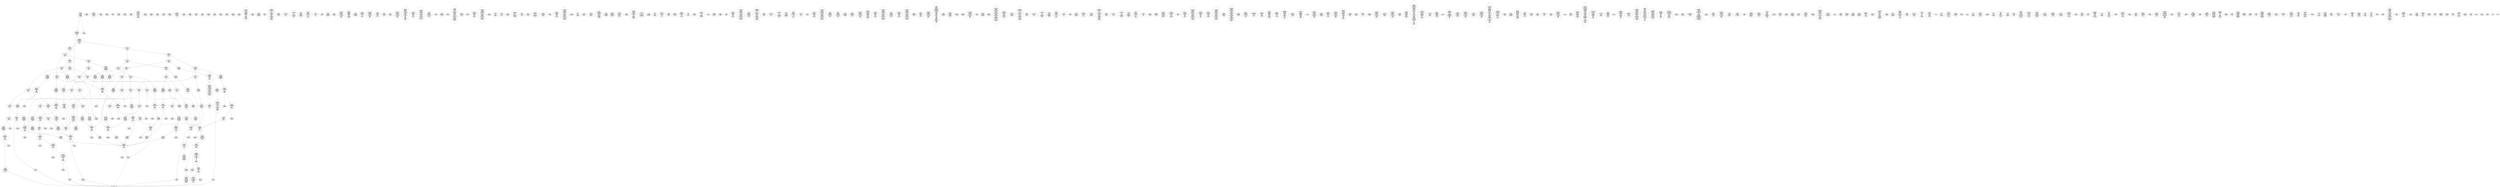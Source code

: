 /* Generated by GvGen v.1.0 (https://www.github.com/stricaud/gvgen) */

digraph G {
compound=true;
   node1 [label="[anywhere]"];
   node2 [label="# 0x0
PUSHX Data
PUSHX Data
MSTORE
CALLVALUE
ISZERO
PUSHX Data
JUMPI
"];
   node3 [label="# 0xc
PUSHX Data
REVERT
"];
   node4 [label="# 0x10
JUMPDEST
PUSHX LogicData
CALLDATASIZE
LT
PUSHX Data
JUMPI
"];
   node5 [label="# 0x1a
PUSHX Data
CALLDATALOAD
PUSHX BitData
SHR
PUSHX LogicData
GT
PUSHX Data
JUMPI
"];
   node6 [label="# 0x2b
PUSHX LogicData
GT
PUSHX Data
JUMPI
"];
   node7 [label="# 0x36
PUSHX LogicData
GT
PUSHX Data
JUMPI
"];
   node8 [label="# 0x41
PUSHX LogicData
EQ
PUSHX Data
JUMPI
"];
   node9 [label="# 0x4c
PUSHX LogicData
EQ
PUSHX Data
JUMPI
"];
   node10 [label="# 0x57
PUSHX LogicData
EQ
PUSHX Data
JUMPI
"];
   node11 [label="# 0x62
PUSHX LogicData
EQ
PUSHX Data
JUMPI
"];
   node12 [label="# 0x6d
PUSHX Data
REVERT
"];
   node13 [label="# 0x71
JUMPDEST
PUSHX LogicData
EQ
PUSHX Data
JUMPI
"];
   node14 [label="# 0x7d
PUSHX LogicData
EQ
PUSHX Data
JUMPI
"];
   node15 [label="# 0x88
PUSHX LogicData
EQ
PUSHX Data
JUMPI
"];
   node16 [label="# 0x93
PUSHX LogicData
EQ
PUSHX Data
JUMPI
"];
   node17 [label="# 0x9e
PUSHX Data
REVERT
"];
   node18 [label="# 0xa2
JUMPDEST
PUSHX LogicData
GT
PUSHX Data
JUMPI
"];
   node19 [label="# 0xae
PUSHX LogicData
EQ
PUSHX Data
JUMPI
"];
   node20 [label="# 0xb9
PUSHX LogicData
EQ
PUSHX Data
JUMPI
"];
   node21 [label="# 0xc4
PUSHX LogicData
EQ
PUSHX Data
JUMPI
"];
   node22 [label="# 0xcf
PUSHX LogicData
EQ
PUSHX Data
JUMPI
"];
   node23 [label="# 0xda
PUSHX Data
REVERT
"];
   node24 [label="# 0xde
JUMPDEST
PUSHX LogicData
EQ
PUSHX Data
JUMPI
"];
   node25 [label="# 0xea
PUSHX LogicData
EQ
PUSHX Data
JUMPI
"];
   node26 [label="# 0xf5
PUSHX LogicData
EQ
PUSHX Data
JUMPI
"];
   node27 [label="# 0x100
PUSHX LogicData
EQ
PUSHX Data
JUMPI
"];
   node28 [label="# 0x10b
PUSHX Data
REVERT
"];
   node29 [label="# 0x10f
JUMPDEST
PUSHX LogicData
GT
PUSHX Data
JUMPI
"];
   node30 [label="# 0x11b
PUSHX LogicData
GT
PUSHX Data
JUMPI
"];
   node31 [label="# 0x126
PUSHX LogicData
EQ
PUSHX Data
JUMPI
"];
   node32 [label="# 0x131
PUSHX LogicData
EQ
PUSHX Data
JUMPI
"];
   node33 [label="# 0x13c
PUSHX LogicData
EQ
PUSHX Data
JUMPI
"];
   node34 [label="# 0x147
PUSHX LogicData
EQ
PUSHX Data
JUMPI
"];
   node35 [label="# 0x152
PUSHX Data
REVERT
"];
   node36 [label="# 0x156
JUMPDEST
PUSHX LogicData
EQ
PUSHX Data
JUMPI
"];
   node37 [label="# 0x162
PUSHX LogicData
EQ
PUSHX Data
JUMPI
"];
   node38 [label="# 0x16d
PUSHX LogicData
EQ
PUSHX Data
JUMPI
"];
   node39 [label="# 0x178
PUSHX LogicData
EQ
PUSHX Data
JUMPI
"];
   node40 [label="# 0x183
PUSHX Data
REVERT
"];
   node41 [label="# 0x187
JUMPDEST
PUSHX LogicData
GT
PUSHX Data
JUMPI
"];
   node42 [label="# 0x193
PUSHX LogicData
EQ
PUSHX Data
JUMPI
"];
   node43 [label="# 0x19e
PUSHX LogicData
EQ
PUSHX Data
JUMPI
"];
   node44 [label="# 0x1a9
PUSHX LogicData
EQ
PUSHX Data
JUMPI
"];
   node45 [label="# 0x1b4
PUSHX LogicData
EQ
PUSHX Data
JUMPI
"];
   node46 [label="# 0x1bf
PUSHX Data
REVERT
"];
   node47 [label="# 0x1c3
JUMPDEST
PUSHX LogicData
EQ
PUSHX Data
JUMPI
"];
   node48 [label="# 0x1cf
PUSHX LogicData
EQ
PUSHX Data
JUMPI
"];
   node49 [label="# 0x1da
PUSHX LogicData
EQ
PUSHX Data
JUMPI
"];
   node50 [label="# 0x1e5
PUSHX LogicData
EQ
PUSHX Data
JUMPI
"];
   node51 [label="# 0x1f0
JUMPDEST
PUSHX Data
REVERT
"];
   node52 [label="# 0x1f5
JUMPDEST
PUSHX Data
PUSHX Data
CALLDATASIZE
PUSHX Data
PUSHX Data
JUMP
"];
   node53 [label="# 0x203
JUMPDEST
PUSHX Data
JUMP
"];
   node54 [label="# 0x208
JUMPDEST
PUSHX MemData
MLOAD
ISZERO
ISZERO
MSTORE
PUSHX ArithData
ADD
"];
   node55 [label="# 0x214
JUMPDEST
PUSHX MemData
MLOAD
SUB
RETURN
"];
   node56 [label="# 0x21d
JUMPDEST
PUSHX Data
PUSHX Data
JUMP
"];
   node57 [label="# 0x225
JUMPDEST
PUSHX MemData
MLOAD
PUSHX Data
PUSHX Data
JUMP
"];
   node58 [label="# 0x232
JUMPDEST
PUSHX Data
PUSHX Data
CALLDATASIZE
PUSHX Data
PUSHX Data
JUMP
"];
   node59 [label="# 0x240
JUMPDEST
PUSHX Data
JUMP
"];
   node60 [label="# 0x245
JUMPDEST
PUSHX MemData
MLOAD
PUSHX BitData
AND
MSTORE
PUSHX ArithData
ADD
PUSHX Data
JUMP
"];
   node61 [label="# 0x26a
JUMPDEST
PUSHX Data
PUSHX Data
CALLDATASIZE
PUSHX Data
PUSHX Data
JUMP
"];
   node62 [label="# 0x278
JUMPDEST
PUSHX Data
JUMP
"];
   node63 [label="# 0x27d
JUMPDEST
STOP
"];
   node64 [label="# 0x27f
JUMPDEST
PUSHX Data
PUSHX Data
CALLDATASIZE
PUSHX Data
PUSHX Data
JUMP
"];
   node65 [label="# 0x28d
JUMPDEST
PUSHX Data
JUMP
"];
   node66 [label="# 0x292
JUMPDEST
PUSHX StorData
SLOAD
PUSHX StorData
SLOAD
SUB
"];
   node67 [label="# 0x29a
JUMPDEST
PUSHX MemData
MLOAD
MSTORE
PUSHX ArithData
ADD
PUSHX Data
JUMP
"];
   node68 [label="# 0x2a8
JUMPDEST
PUSHX Data
PUSHX Data
CALLDATASIZE
PUSHX Data
PUSHX Data
JUMP
"];
   node69 [label="# 0x2b6
JUMPDEST
PUSHX Data
JUMP
"];
   node70 [label="# 0x2bb
JUMPDEST
PUSHX Data
PUSHX Data
CALLDATASIZE
PUSHX Data
PUSHX Data
JUMP
"];
   node71 [label="# 0x2c9
JUMPDEST
PUSHX Data
JUMP
"];
   node72 [label="# 0x2ce
JUMPDEST
PUSHX Data
MLOAD
PUSHX BitData
AND
MSTORE
PUSHX ArithData
ADD
MSTORE
ADD
PUSHX Data
JUMP
"];
   node73 [label="# 0x2fa
JUMPDEST
PUSHX Data
PUSHX Data
CALLDATASIZE
PUSHX Data
PUSHX Data
JUMP
"];
   node74 [label="# 0x308
JUMPDEST
PUSHX Data
JUMP
"];
   node75 [label="# 0x30d
JUMPDEST
PUSHX Data
PUSHX Data
CALLDATASIZE
PUSHX Data
PUSHX Data
JUMP
"];
   node76 [label="# 0x31b
JUMPDEST
PUSHX Data
JUMP
"];
   node77 [label="# 0x320
JUMPDEST
PUSHX Data
PUSHX Data
CALLDATASIZE
PUSHX Data
PUSHX Data
JUMP
"];
   node78 [label="# 0x32e
JUMPDEST
PUSHX Data
JUMP
"];
   node79 [label="# 0x333
JUMPDEST
PUSHX Data
PUSHX Data
CALLDATASIZE
PUSHX Data
PUSHX Data
JUMP
"];
   node80 [label="# 0x341
JUMPDEST
PUSHX Data
JUMP
"];
   node81 [label="# 0x346
JUMPDEST
PUSHX Data
PUSHX Data
CALLDATASIZE
PUSHX Data
PUSHX Data
JUMP
"];
   node82 [label="# 0x354
JUMPDEST
PUSHX Data
JUMP
"];
   node83 [label="# 0x359
JUMPDEST
PUSHX MemData
MLOAD
PUSHX Data
PUSHX Data
JUMP
"];
   node84 [label="# 0x366
JUMPDEST
PUSHX Data
PUSHX Data
CALLDATASIZE
PUSHX Data
PUSHX Data
JUMP
"];
   node85 [label="# 0x374
JUMPDEST
PUSHX Data
JUMP
"];
   node86 [label="# 0x379
JUMPDEST
PUSHX StorData
SLOAD
PUSHX Data
PUSHX BitData
AND
JUMP
"];
   node87 [label="# 0x386
JUMPDEST
PUSHX Data
PUSHX Data
JUMP
"];
   node88 [label="# 0x38e
JUMPDEST
PUSHX Data
PUSHX Data
CALLDATASIZE
PUSHX Data
PUSHX Data
JUMP
"];
   node89 [label="# 0x39c
JUMPDEST
PUSHX Data
JUMP
"];
   node90 [label="# 0x3a1
JUMPDEST
PUSHX Data
PUSHX Data
JUMP
"];
   node91 [label="# 0x3a9
JUMPDEST
PUSHX Data
PUSHX Data
CALLDATASIZE
PUSHX Data
PUSHX Data
JUMP
"];
   node92 [label="# 0x3b7
JUMPDEST
PUSHX Data
JUMP
"];
   node93 [label="# 0x3bc
JUMPDEST
PUSHX Data
PUSHX Data
CALLDATASIZE
PUSHX Data
PUSHX Data
JUMP
"];
   node94 [label="# 0x3ca
JUMPDEST
PUSHX Data
JUMP
"];
   node95 [label="# 0x3cf
JUMPDEST
PUSHX Data
PUSHX Data
JUMP
"];
   node96 [label="# 0x3d7
JUMPDEST
PUSHX Data
PUSHX Data
CALLDATASIZE
PUSHX Data
PUSHX Data
JUMP
"];
   node97 [label="# 0x3e5
JUMPDEST
PUSHX Data
JUMP
"];
   node98 [label="# 0x3ea
JUMPDEST
PUSHX Data
PUSHX Data
CALLDATASIZE
PUSHX Data
PUSHX Data
JUMP
"];
   node99 [label="# 0x3f8
JUMPDEST
PUSHX Data
JUMP
"];
   node100 [label="# 0x3fd
JUMPDEST
PUSHX StorData
SLOAD
PUSHX BitData
AND
PUSHX Data
JUMP
"];
   node101 [label="# 0x41b
JUMPDEST
PUSHX Data
PUSHX Data
JUMP
"];
   node102 [label="# 0x423
JUMPDEST
PUSHX Data
PUSHX Data
CALLDATASIZE
PUSHX Data
PUSHX Data
JUMP
"];
   node103 [label="# 0x431
JUMPDEST
PUSHX Data
JUMP
"];
   node104 [label="# 0x436
JUMPDEST
PUSHX Data
PUSHX Data
JUMP
"];
   node105 [label="# 0x43e
JUMPDEST
PUSHX Data
PUSHX Data
CALLDATASIZE
PUSHX Data
PUSHX Data
JUMP
"];
   node106 [label="# 0x44c
JUMPDEST
PUSHX Data
JUMP
"];
   node107 [label="# 0x451
JUMPDEST
PUSHX Data
PUSHX Data
CALLDATASIZE
PUSHX Data
PUSHX Data
JUMP
"];
   node108 [label="# 0x45f
JUMPDEST
PUSHX Data
JUMP
"];
   node109 [label="# 0x464
JUMPDEST
PUSHX Data
PUSHX Data
CALLDATASIZE
PUSHX Data
PUSHX Data
JUMP
"];
   node110 [label="# 0x472
JUMPDEST
PUSHX Data
JUMP
"];
   node111 [label="# 0x477
JUMPDEST
PUSHX Data
PUSHX Data
CALLDATASIZE
PUSHX Data
PUSHX Data
JUMP
"];
   node112 [label="# 0x485
JUMPDEST
PUSHX BitData
AND
PUSHX Data
MSTORE
PUSHX Data
PUSHX Data
MSTORE
PUSHX Data
SHA3
AND
MSTORE
MSTORE
SHA3
SLOAD
PUSHX BitData
AND
JUMP
"];
   node113 [label="# 0x4c0
JUMPDEST
PUSHX Data
PUSHX Data
CALLDATASIZE
PUSHX Data
PUSHX Data
JUMP
"];
   node114 [label="# 0x4ce
JUMPDEST
PUSHX Data
JUMP
"];
   node115 [label="# 0x4d3
JUMPDEST
PUSHX Data
PUSHX Data
PUSHX Data
JUMP
"];
   node116 [label="# 0x4de
JUMPDEST
JUMP
"];
   node117 [label="# 0x4e4
JUMPDEST
PUSHX Data
PUSHX StorData
SLOAD
PUSHX Data
PUSHX Data
JUMP
"];
   node118 [label="# 0x4f3
JUMPDEST
PUSHX ArithData
ADD
PUSHX ArithData
DIV
MUL
PUSHX ArithData
ADD
PUSHX MemData
MLOAD
ADD
PUSHX Data
MSTORE
MSTORE
PUSHX ArithData
ADD
SLOAD
PUSHX Data
PUSHX Data
JUMP
"];
   node119 [label="# 0x51f
JUMPDEST
ISZERO
PUSHX Data
JUMPI
"];
   node120 [label="# 0x526
PUSHX LogicData
LT
PUSHX Data
JUMPI
"];
   node121 [label="# 0x52e
PUSHX ArithData
SLOAD
DIV
MUL
MSTORE
PUSHX ArithData
ADD
PUSHX Data
JUMP
"];
   node122 [label="# 0x541
JUMPDEST
ADD
PUSHX Data
MSTORE
PUSHX Data
PUSHX Data
SHA3
"];
   node123 [label="# 0x54f
JUMPDEST
SLOAD
MSTORE
PUSHX ArithData
ADD
PUSHX ArithData
ADD
GT
PUSHX Data
JUMPI
"];
   node124 [label="# 0x563
SUB
PUSHX BitData
AND
ADD
"];
   node125 [label="# 0x56c
JUMPDEST
JUMP
"];
   node126 [label="# 0x576
JUMPDEST
PUSHX Data
PUSHX Data
PUSHX Data
JUMP
"];
   node127 [label="# 0x581
JUMPDEST
PUSHX Data
JUMPI
"];
   node128 [label="# 0x586
PUSHX MemData
MLOAD
PUSHX Data
MSTORE
PUSHX ArithData
ADD
PUSHX MemData
MLOAD
SUB
REVERT
"];
   node129 [label="# 0x5b7
JUMPDEST
PUSHX Data
MSTORE
PUSHX Data
PUSHX Data
MSTORE
PUSHX Data
SHA3
SLOAD
PUSHX BitData
AND
JUMP
"];
   node130 [label="# 0x5e0
JUMPDEST
PUSHX Data
PUSHX Data
PUSHX Data
JUMP
"];
   node131 [label="# 0x5eb
JUMPDEST
PUSHX BitData
AND
PUSHX BitData
AND
SUB
PUSHX Data
JUMPI
"];
   node132 [label="# 0x621
PUSHX MemData
MLOAD
PUSHX Data
MSTORE
PUSHX ArithData
ADD
PUSHX MemData
MLOAD
SUB
REVERT
"];
   node133 [label="# 0x652
JUMPDEST
CALLER
PUSHX BitData
AND
EQ
PUSHX Data
JUMPI
"];
   node134 [label="# 0x670
PUSHX Data
CALLER
PUSHX Data
JUMP
"];
   node135 [label="# 0x679
JUMPDEST
PUSHX Data
JUMPI
"];
   node136 [label="# 0x67e
PUSHX MemData
MLOAD
PUSHX Data
MSTORE
PUSHX ArithData
ADD
PUSHX MemData
MLOAD
SUB
REVERT
"];
   node137 [label="# 0x6af
JUMPDEST
PUSHX Data
MSTORE
PUSHX Data
PUSHX Data
MSTORE
PUSHX MemData
SHA3
SLOAD
PUSHX BitData
AND
PUSHX BitData
AND
OR
SSTORE
MLOAD
AND
PUSHX Data
LOGX
JUMP
"];
   node138 [label="# 0x730
JUMPDEST
PUSHX StorData
SLOAD
PUSHX BitData
AND
CALLER
EQ
PUSHX Data
JUMPI
"];
   node139 [label="# 0x750
PUSHX MemData
MLOAD
PUSHX Data
MSTORE
PUSHX Data
PUSHX ArithData
ADD
MSTORE
PUSHX ArithData
ADD
MSTORE
PUSHX Data
PUSHX ArithData
ADD
MSTORE
PUSHX ArithData
ADD
"];
   node140 [label="# 0x7ad
JUMPDEST
PUSHX MemData
MLOAD
SUB
REVERT
"];
   node141 [label="# 0x7b6
JUMPDEST
MLOAD
PUSHX Data
PUSHX Data
PUSHX ArithData
ADD
PUSHX Data
JUMP
"];
   node142 [label="# 0x7c9
JUMPDEST
JUMP
"];
   node143 [label="# 0x7cd
JUMPDEST
PUSHX Data
PUSHX Data
JUMP
"];
   node144 [label="# 0x7d8
JUMPDEST
JUMP
"];
   node145 [label="# 0x7dd
JUMPDEST
PUSHX Data
MLOAD
ADD
MSTORE
PUSHX StorData
SLOAD
PUSHX BitData
AND
MSTORE
PUSHX Data
DIV
PUSHX BitData
AND
PUSHX ArithData
ADD
MSTORE
PUSHX Data
PUSHX Data
PUSHX Data
PUSHX Data
JUMP
"];
   node146 [label="# 0x83c
JUMPDEST
PUSHX Data
PUSHX Data
JUMP
"];
   node147 [label="# 0x846
JUMPDEST
JUMP
"];
   node148 [label="# 0x850
JUMPDEST
PUSHX StorData
SLOAD
PUSHX BitData
AND
CALLER
EQ
PUSHX Data
JUMPI
"];
   node149 [label="# 0x870
PUSHX MemData
MLOAD
PUSHX Data
MSTORE
PUSHX Data
PUSHX ArithData
ADD
MSTORE
PUSHX ArithData
ADD
MSTORE
PUSHX Data
PUSHX ArithData
ADD
MSTORE
PUSHX ArithData
ADD
PUSHX Data
JUMP
"];
   node150 [label="# 0x8d1
JUMPDEST
PUSHX Data
"];
   node151 [label="# 0x8d4
JUMPDEST
LT
ISZERO
PUSHX Data
JUMPI
"];
   node152 [label="# 0x8dd
PUSHX Data
LT
PUSHX Data
JUMPI
"];
   node153 [label="# 0x8ea
PUSHX Data
PUSHX Data
JUMP
"];
   node154 [label="# 0x8f1
JUMPDEST
PUSHX ArithData
MUL
ADD
PUSHX ArithData
ADD
PUSHX Data
PUSHX Data
JUMP
"];
   node155 [label="# 0x906
JUMPDEST
LT
PUSHX Data
JUMPI
"];
   node156 [label="# 0x911
PUSHX Data
PUSHX Data
JUMP
"];
   node157 [label="# 0x918
JUMPDEST
PUSHX ArithData
MUL
ADD
CALLDATALOAD
PUSHX Data
JUMP
"];
   node158 [label="# 0x924
JUMPDEST
PUSHX ArithData
ADD
PUSHX Data
JUMP
"];
   node159 [label="# 0x92c
JUMPDEST
JUMP
"];
   node160 [label="# 0x933
JUMPDEST
PUSHX StorData
SLOAD
PUSHX BitData
AND
CALLER
EQ
PUSHX Data
JUMPI
"];
   node161 [label="# 0x953
PUSHX MemData
MLOAD
PUSHX Data
MSTORE
PUSHX Data
PUSHX ArithData
ADD
MSTORE
PUSHX ArithData
ADD
MSTORE
PUSHX Data
PUSHX ArithData
ADD
MSTORE
PUSHX ArithData
ADD
PUSHX Data
JUMP
"];
   node162 [label="# 0x9b4
JUMPDEST
PUSHX Data
"];
   node163 [label="# 0x9b7
JUMPDEST
LT
ISZERO
PUSHX Data
JUMPI
"];
   node164 [label="# 0x9c0
PUSHX Data
PUSHX Data
JUMP
"];
   node165 [label="# 0x9c9
JUMPDEST
PUSHX ArithData
ADD
PUSHX Data
JUMP
"];
   node166 [label="# 0x9d1
JUMPDEST
PUSHX Data
PUSHX MemData
MLOAD
PUSHX ArithData
ADD
PUSHX Data
MSTORE
PUSHX Data
MSTORE
PUSHX Data
JUMP
"];
   node167 [label="# 0x9ec
JUMPDEST
PUSHX Data
PUSHX Data
PUSHX Data
JUMP
"];
   node168 [label="# 0x9f7
JUMPDEST
JUMP
"];
   node169 [label="# 0x9fa
JUMPDEST
PUSHX Data
PUSHX Data
PUSHX Data
PUSHX Data
JUMP
"];
   node170 [label="# 0xa07
JUMPDEST
PUSHX Data
PUSHX LogicData
GT
ISZERO
PUSHX Data
JUMPI
"];
   node171 [label="# 0xa1d
PUSHX Data
PUSHX Data
JUMP
"];
   node172 [label="# 0xa24
JUMPDEST
PUSHX MemData
MLOAD
MSTORE
PUSHX ArithData
MUL
PUSHX ArithData
ADD
ADD
PUSHX Data
MSTORE
ISZERO
PUSHX Data
JUMPI
"];
   node173 [label="# 0xa3e
PUSHX ArithData
ADD
PUSHX ArithData
MUL
CALLDATASIZE
CALLDATACOPY
ADD
"];
   node174 [label="# 0xa4d
JUMPDEST
PUSHX Data
PUSHX Data
"];
   node175 [label="# 0xa55
JUMPDEST
LT
ISZERO
PUSHX Data
JUMPI
"];
   node176 [label="# 0xa5f
PUSHX StorData
SLOAD
PUSHX StorData
SLOAD
SUB
GT
ISZERO
"];
   node177 [label="# 0xa6a
JUMPDEST
ISZERO
PUSHX Data
JUMPI
"];
   node178 [label="# 0xa70
PUSHX Data
PUSHX Data
PUSHX Data
JUMP
"];
   node179 [label="# 0xa7a
JUMPDEST
PUSHX BitData
AND
PUSHX BitData
AND
SUB
PUSHX Data
JUMPI
"];
   node180 [label="# 0xab0
MLOAD
LT
PUSHX Data
JUMPI
"];
   node181 [label="# 0xabb
PUSHX Data
PUSHX Data
JUMP
"];
   node182 [label="# 0xac2
JUMPDEST
PUSHX ArithData
MUL
ADD
ADD
MSTORE
PUSHX Data
PUSHX Data
JUMP
"];
   node183 [label="# 0xad7
JUMPDEST
"];
   node184 [label="# 0xadb
JUMPDEST
PUSHX Data
PUSHX Data
JUMP
"];
   node185 [label="# 0xae5
JUMPDEST
PUSHX Data
JUMP
"];
   node186 [label="# 0xaee
JUMPDEST
JUMP
"];
   node187 [label="# 0xaf8
JUMPDEST
PUSHX StorData
SLOAD
PUSHX BitData
AND
CALLER
EQ
PUSHX Data
JUMPI
"];
   node188 [label="# 0xb18
PUSHX MemData
MLOAD
PUSHX Data
MSTORE
PUSHX Data
PUSHX ArithData
ADD
MSTORE
PUSHX ArithData
ADD
MSTORE
PUSHX Data
PUSHX ArithData
ADD
MSTORE
PUSHX ArithData
ADD
PUSHX Data
JUMP
"];
   node189 [label="# 0xb79
JUMPDEST
MLOAD
PUSHX Data
PUSHX Data
PUSHX ArithData
ADD
PUSHX Data
JUMP
"];
   node190 [label="# 0xb8c
JUMPDEST
PUSHX StorData
SLOAD
PUSHX Data
PUSHX Data
JUMP
"];
   node191 [label="# 0xb99
JUMPDEST
PUSHX ArithData
ADD
PUSHX ArithData
DIV
MUL
PUSHX ArithData
ADD
PUSHX MemData
MLOAD
ADD
PUSHX Data
MSTORE
MSTORE
PUSHX ArithData
ADD
SLOAD
PUSHX Data
PUSHX Data
JUMP
"];
   node192 [label="# 0xbc5
JUMPDEST
ISZERO
PUSHX Data
JUMPI
"];
   node193 [label="# 0xbcc
PUSHX LogicData
LT
PUSHX Data
JUMPI
"];
   node194 [label="# 0xbd4
PUSHX ArithData
SLOAD
DIV
MUL
MSTORE
PUSHX ArithData
ADD
PUSHX Data
JUMP
"];
   node195 [label="# 0xbe7
JUMPDEST
ADD
PUSHX Data
MSTORE
PUSHX Data
PUSHX Data
SHA3
"];
   node196 [label="# 0xbf5
JUMPDEST
SLOAD
MSTORE
PUSHX ArithData
ADD
PUSHX ArithData
ADD
GT
PUSHX Data
JUMPI
"];
   node197 [label="# 0xc09
SUB
PUSHX BitData
AND
ADD
"];
   node198 [label="# 0xc12
JUMPDEST
JUMP
"];
   node199 [label="# 0xc1a
JUMPDEST
PUSHX StorData
SLOAD
PUSHX BitData
AND
CALLER
EQ
PUSHX Data
JUMPI
"];
   node200 [label="# 0xc3a
PUSHX MemData
MLOAD
PUSHX Data
MSTORE
PUSHX Data
PUSHX ArithData
ADD
MSTORE
PUSHX ArithData
ADD
MSTORE
PUSHX Data
PUSHX ArithData
ADD
MSTORE
PUSHX ArithData
ADD
PUSHX Data
JUMP
"];
   node201 [label="# 0xc9b
JUMPDEST
MLOAD
PUSHX Data
PUSHX Data
PUSHX ArithData
ADD
PUSHX Data
JUMP
"];
   node202 [label="# 0xcae
JUMPDEST
MLOAD
PUSHX Data
PUSHX Data
PUSHX ArithData
ADD
PUSHX Data
JUMP
"];
   node203 [label="# 0xcc2
JUMPDEST
PUSHX StorData
SLOAD
PUSHX Data
PUSHX Data
JUMP
"];
   node204 [label="# 0xccf
JUMPDEST
PUSHX Data
PUSHX Data
PUSHX Data
JUMP
"];
   node205 [label="# 0xcda
JUMPDEST
PUSHX Data
PUSHX ArithData
SUB
PUSHX Data
JUMPI
"];
   node206 [label="# 0xce5
PUSHX MemData
MLOAD
PUSHX Data
MSTORE
PUSHX ArithData
ADD
PUSHX MemData
MLOAD
SUB
REVERT
"];
   node207 [label="# 0xd16
JUMPDEST
PUSHX BitData
AND
PUSHX Data
MSTORE
PUSHX Data
PUSHX Data
MSTORE
PUSHX Data
SHA3
SLOAD
PUSHX BitData
AND
JUMP
"];
   node208 [label="# 0xd49
JUMPDEST
PUSHX StorData
SLOAD
PUSHX BitData
AND
CALLER
EQ
PUSHX Data
JUMPI
"];
   node209 [label="# 0xd69
PUSHX MemData
MLOAD
PUSHX Data
MSTORE
PUSHX Data
PUSHX ArithData
ADD
MSTORE
PUSHX ArithData
ADD
MSTORE
PUSHX Data
PUSHX ArithData
ADD
MSTORE
PUSHX ArithData
ADD
PUSHX Data
JUMP
"];
   node210 [label="# 0xdca
JUMPDEST
PUSHX Data
PUSHX Data
PUSHX Data
JUMP
"];
   node211 [label="# 0xdd4
JUMPDEST
JUMP
"];
   node212 [label="# 0xdd6
JUMPDEST
PUSHX StorData
SLOAD
PUSHX BitData
AND
CALLER
EQ
PUSHX Data
JUMPI
"];
   node213 [label="# 0xdf6
PUSHX MemData
MLOAD
PUSHX Data
MSTORE
PUSHX Data
PUSHX ArithData
ADD
MSTORE
PUSHX ArithData
ADD
MSTORE
PUSHX Data
PUSHX ArithData
ADD
MSTORE
PUSHX ArithData
ADD
PUSHX Data
JUMP
"];
   node214 [label="# 0xe57
JUMPDEST
MLOAD
PUSHX Data
PUSHX Data
PUSHX ArithData
ADD
PUSHX Data
JUMP
"];
   node215 [label="# 0xe6a
JUMPDEST
PUSHX StorData
SLOAD
PUSHX BitData
AND
CALLER
EQ
PUSHX Data
JUMPI
"];
   node216 [label="# 0xe8a
PUSHX MemData
MLOAD
PUSHX Data
MSTORE
PUSHX Data
PUSHX ArithData
ADD
MSTORE
PUSHX ArithData
ADD
MSTORE
PUSHX Data
PUSHX ArithData
ADD
MSTORE
PUSHX ArithData
ADD
PUSHX Data
JUMP
"];
   node217 [label="# 0xeeb
JUMPDEST
PUSHX Data
PUSHX Data
JUMP
"];
   node218 [label="# 0xef5
JUMPDEST
PUSHX Data
PUSHX StorData
SLOAD
PUSHX Data
PUSHX Data
JUMP
"];
   node219 [label="# 0xf04
JUMPDEST
CALLER
PUSHX BitData
AND
SUB
PUSHX Data
JUMPI
"];
   node220 [label="# 0xf22
PUSHX MemData
MLOAD
PUSHX Data
MSTORE
PUSHX ArithData
ADD
PUSHX MemData
MLOAD
SUB
REVERT
"];
   node221 [label="# 0xf53
JUMPDEST
CALLER
PUSHX Data
MSTORE
PUSHX Data
PUSHX ArithData
MSTORE
PUSHX MemData
SHA3
PUSHX BitData
AND
MSTORE
MSTORE
SHA3
SLOAD
PUSHX BitData
AND
ISZERO
ISZERO
OR
SSTORE
MLOAD
MSTORE
PUSHX Data
ADD
PUSHX MemData
MLOAD
SUB
LOGX
JUMP
"];
   node222 [label="# 0xfea
JUMPDEST
PUSHX StorData
SLOAD
PUSHX Data
PUSHX Data
JUMP
"];
   node223 [label="# 0xff7
JUMPDEST
PUSHX Data
PUSHX Data
JUMP
"];
   node224 [label="# 0x1002
JUMPDEST
PUSHX BitData
AND
EXTCODESIZE
ISZERO
PUSHX Data
JUMPI
"];
   node225 [label="# 0x1020
PUSHX Data
PUSHX Data
JUMP
"];
   node226 [label="# 0x102b
JUMPDEST
PUSHX Data
JUMPI
"];
   node227 [label="# 0x1030
PUSHX MemData
MLOAD
PUSHX Data
MSTORE
PUSHX ArithData
ADD
PUSHX MemData
MLOAD
SUB
REVERT
"];
   node228 [label="# 0x1061
JUMPDEST
JUMP
"];
   node229 [label="# 0x1067
JUMPDEST
PUSHX Data
PUSHX Data
PUSHX Data
JUMP
"];
   node230 [label="# 0x1072
JUMPDEST
PUSHX Data
JUMPI
"];
   node231 [label="# 0x1077
PUSHX MemData
MLOAD
PUSHX Data
MSTORE
PUSHX Data
PUSHX ArithData
ADD
MSTORE
PUSHX Data
PUSHX ArithData
ADD
MSTORE
PUSHX Data
PUSHX ArithData
ADD
MSTORE
PUSHX Data
PUSHX ArithData
ADD
MSTORE
PUSHX ArithData
ADD
PUSHX Data
JUMP
"];
   node232 [label="# 0x10fe
JUMPDEST
PUSHX StorData
SLOAD
PUSHX BitData
AND
ISZERO
ISZERO
PUSHX ArithData
SUB
PUSHX Data
JUMPI
"];
   node233 [label="# 0x110e
PUSHX StorData
SLOAD
PUSHX Data
PUSHX Data
JUMP
"];
   node234 [label="# 0x111a
JUMPDEST
PUSHX ArithData
ADD
PUSHX ArithData
DIV
MUL
PUSHX ArithData
ADD
PUSHX MemData
MLOAD
ADD
PUSHX Data
MSTORE
MSTORE
PUSHX ArithData
ADD
SLOAD
PUSHX Data
PUSHX Data
JUMP
"];
   node235 [label="# 0x1146
JUMPDEST
ISZERO
PUSHX Data
JUMPI
"];
   node236 [label="# 0x114d
PUSHX LogicData
LT
PUSHX Data
JUMPI
"];
   node237 [label="# 0x1155
PUSHX ArithData
SLOAD
DIV
MUL
MSTORE
PUSHX ArithData
ADD
PUSHX Data
JUMP
"];
   node238 [label="# 0x1168
JUMPDEST
ADD
PUSHX Data
MSTORE
PUSHX Data
PUSHX Data
SHA3
"];
   node239 [label="# 0x1176
JUMPDEST
SLOAD
MSTORE
PUSHX ArithData
ADD
PUSHX ArithData
ADD
GT
PUSHX Data
JUMPI
"];
   node240 [label="# 0x118a
SUB
PUSHX BitData
AND
ADD
"];
   node241 [label="# 0x1193
JUMPDEST
JUMP
"];
   node242 [label="# 0x119f
JUMPDEST
PUSHX Data
PUSHX Data
PUSHX Data
JUMP
"];
   node243 [label="# 0x11a9
JUMPDEST
PUSHX LogicData
MLOAD
GT
PUSHX Data
JUMPI
"];
   node244 [label="# 0x11b5
PUSHX StorData
SLOAD
PUSHX Data
PUSHX Data
JUMP
"];
   node245 [label="# 0x11c1
JUMPDEST
PUSHX ArithData
ADD
PUSHX ArithData
DIV
MUL
PUSHX ArithData
ADD
PUSHX MemData
MLOAD
ADD
PUSHX Data
MSTORE
MSTORE
PUSHX ArithData
ADD
SLOAD
PUSHX Data
PUSHX Data
JUMP
"];
   node246 [label="# 0x11ed
JUMPDEST
ISZERO
PUSHX Data
JUMPI
"];
   node247 [label="# 0x11f4
PUSHX LogicData
LT
PUSHX Data
JUMPI
"];
   node248 [label="# 0x11fc
PUSHX ArithData
SLOAD
DIV
MUL
MSTORE
PUSHX ArithData
ADD
PUSHX Data
JUMP
"];
   node249 [label="# 0x120f
JUMPDEST
ADD
PUSHX Data
MSTORE
PUSHX Data
PUSHX Data
SHA3
"];
   node250 [label="# 0x121d
JUMPDEST
SLOAD
MSTORE
PUSHX ArithData
ADD
PUSHX ArithData
ADD
GT
PUSHX Data
JUMPI
"];
   node251 [label="# 0x1231
SUB
PUSHX BitData
AND
ADD
"];
   node252 [label="# 0x123a
JUMPDEST
PUSHX Data
JUMP
"];
   node253 [label="# 0x1244
JUMPDEST
PUSHX Data
PUSHX Data
JUMP
"];
   node254 [label="# 0x124e
JUMPDEST
PUSHX Data
PUSHX MemData
MLOAD
PUSHX ArithData
ADD
PUSHX Data
PUSHX Data
JUMP
"];
   node255 [label="# 0x1262
JUMPDEST
PUSHX MemData
MLOAD
PUSHX ArithData
SUB
SUB
MSTORE
PUSHX Data
MSTORE
"];
   node256 [label="# 0x1272
JUMPDEST
JUMP
"];
   node257 [label="# 0x1279
JUMPDEST
PUSHX StorData
SLOAD
PUSHX BitData
AND
CALLER
EQ
PUSHX Data
JUMPI
"];
   node258 [label="# 0x1299
PUSHX MemData
MLOAD
PUSHX Data
MSTORE
PUSHX Data
PUSHX ArithData
ADD
MSTORE
PUSHX ArithData
ADD
MSTORE
PUSHX Data
PUSHX ArithData
ADD
MSTORE
PUSHX ArithData
ADD
PUSHX Data
JUMP
"];
   node259 [label="# 0x12fa
JUMPDEST
PUSHX StorData
SLOAD
PUSHX BitData
AND
ISZERO
ISZERO
OR
SSTORE
JUMP
"];
   node260 [label="# 0x132b
JUMPDEST
PUSHX StorData
SLOAD
PUSHX BitData
AND
CALLER
EQ
PUSHX Data
JUMPI
"];
   node261 [label="# 0x134b
PUSHX MemData
MLOAD
PUSHX Data
MSTORE
PUSHX Data
PUSHX ArithData
ADD
MSTORE
PUSHX ArithData
ADD
MSTORE
PUSHX Data
PUSHX ArithData
ADD
MSTORE
PUSHX ArithData
ADD
PUSHX Data
JUMP
"];
   node262 [label="# 0x13ac
JUMPDEST
PUSHX BitData
AND
PUSHX Data
JUMPI
"];
   node263 [label="# 0x13c8
PUSHX MemData
MLOAD
PUSHX Data
MSTORE
PUSHX Data
PUSHX ArithData
ADD
MSTORE
PUSHX Data
PUSHX ArithData
ADD
MSTORE
PUSHX Data
PUSHX ArithData
ADD
MSTORE
PUSHX Data
PUSHX ArithData
ADD
MSTORE
PUSHX ArithData
ADD
PUSHX Data
JUMP
"];
   node264 [label="# 0x144f
JUMPDEST
PUSHX Data
PUSHX Data
JUMP
"];
   node265 [label="# 0x1458
JUMPDEST
PUSHX Data
PUSHX BitData
AND
PUSHX LogicData
EQ
PUSHX Data
JUMPI
"];
   node266 [label="# 0x14a5
PUSHX LogicData
PUSHX BitData
AND
EQ
PUSHX Data
JUMP
"];
   node267 [label="# 0x14ef
JUMPDEST
PUSHX StorData
SLOAD
LT
ISZERO
PUSHX Data
JUMPI
"];
   node268 [label="# 0x14fc
PUSHX Data
MSTORE
PUSHX Data
PUSHX Data
MSTORE
PUSHX Data
SHA3
SLOAD
PUSHX BitData
AND
ISZERO
JUMP
"];
   node269 [label="# 0x152f
JUMPDEST
PUSHX Data
PUSHX StorData
SLOAD
LT
ISZERO
PUSHX Data
JUMPI
"];
   node270 [label="# 0x153d
PUSHX ArithData
MSTORE
PUSHX Data
PUSHX Data
MSTORE
PUSHX Data
SHA3
SLOAD
PUSHX BitData
AND
SUB
PUSHX Data
JUMPI
"];
   node271 [label="# 0x1573
JUMPDEST
PUSHX ArithData
SUB
PUSHX Data
JUMPI
"];
   node272 [label="# 0x157c
PUSHX ArithData
ADD
PUSHX Data
MSTORE
PUSHX Data
PUSHX Data
MSTORE
PUSHX Data
SHA3
SLOAD
PUSHX Data
JUMP
"];
   node273 [label="# 0x15b2
JUMPDEST
"];
   node274 [label="# 0x15b4
JUMPDEST
PUSHX MemData
MLOAD
PUSHX Data
MSTORE
PUSHX ArithData
ADD
PUSHX MemData
MLOAD
SUB
REVERT
"];
   node275 [label="# 0x15e6
JUMPDEST
PUSHX Data
PUSHX Data
PUSHX Data
JUMP
"];
   node276 [label="# 0x15f1
JUMPDEST
PUSHX BitData
AND
PUSHX BitData
AND
EQ
PUSHX Data
JUMPI
"];
   node277 [label="# 0x1627
PUSHX MemData
MLOAD
PUSHX Data
MSTORE
PUSHX ArithData
ADD
PUSHX MemData
MLOAD
SUB
REVERT
"];
   node278 [label="# 0x1658
JUMPDEST
PUSHX Data
MSTORE
PUSHX Data
PUSHX Data
MSTORE
PUSHX Data
SHA3
SLOAD
PUSHX BitData
AND
AND
CALLER
EQ
PUSHX Data
JUMPI
"];
   node279 [label="# 0x168b
PUSHX Data
CALLER
PUSHX Data
JUMP
"];
   node280 [label="# 0x1695
JUMPDEST
PUSHX Data
JUMPI
"];
   node281 [label="# 0x169b
PUSHX BitData
AND
CALLER
EQ
"];
   node282 [label="# 0x16b5
JUMPDEST
PUSHX Data
JUMPI
"];
   node283 [label="# 0x16bd
PUSHX MemData
MLOAD
PUSHX Data
MSTORE
PUSHX ArithData
ADD
PUSHX MemData
MLOAD
SUB
REVERT
"];
   node284 [label="# 0x16ee
JUMPDEST
PUSHX ArithData
SUB
PUSHX Data
JUMPI
"];
   node285 [label="# 0x16f7
PUSHX MemData
MLOAD
PUSHX Data
MSTORE
PUSHX ArithData
ADD
PUSHX MemData
MLOAD
SUB
REVERT
"];
   node286 [label="# 0x1728
JUMPDEST
ISZERO
PUSHX Data
JUMPI
"];
   node287 [label="# 0x172f
PUSHX Data
MSTORE
PUSHX Data
PUSHX Data
MSTORE
PUSHX Data
SHA3
SLOAD
PUSHX BitData
AND
SSTORE
"];
   node288 [label="# 0x1763
JUMPDEST
PUSHX BitData
AND
PUSHX ArithData
MSTORE
PUSHX Data
PUSHX Data
MSTORE
PUSHX Data
SHA3
SLOAD
PUSHX ArithData
ADD
SSTORE
AND
MSTORE
SHA3
SLOAD
PUSHX ArithData
ADD
SSTORE
MSTORE
PUSHX Data
MSTORE
SHA3
PUSHX BitData
TIMESTAMP
PUSHX BitData
SHL
OR
OR
SSTORE
AND
SUB
PUSHX Data
JUMPI
"];
   node289 [label="# 0x17fd
PUSHX ArithData
ADD
PUSHX ArithData
MSTORE
PUSHX Data
PUSHX Data
MSTORE
PUSHX Data
SHA3
SLOAD
SUB
PUSHX Data
JUMPI
"];
   node290 [label="# 0x1816
PUSHX StorData
SLOAD
EQ
PUSHX Data
JUMPI
"];
   node291 [label="# 0x181f
PUSHX Data
MSTORE
PUSHX Data
PUSHX Data
MSTORE
PUSHX Data
SHA3
SSTORE
"];
   node292 [label="# 0x1830
JUMPDEST
"];
   node293 [label="# 0x1832
JUMPDEST
PUSHX BitData
AND
PUSHX BitData
AND
PUSHX Data
PUSHX MemData
MLOAD
PUSHX MemData
MLOAD
SUB
LOGX
JUMP
"];
   node294 [label="# 0x1895
JUMPDEST
PUSHX StorData
SLOAD
PUSHX ArithData
SUB
PUSHX Data
JUMPI
"];
   node295 [label="# 0x18a1
PUSHX MemData
MLOAD
PUSHX Data
MSTORE
PUSHX ArithData
ADD
PUSHX MemData
MLOAD
SUB
REVERT
"];
   node296 [label="# 0x18d2
JUMPDEST
PUSHX ArithData
SUB
PUSHX Data
JUMPI
"];
   node297 [label="# 0x18db
PUSHX MemData
MLOAD
PUSHX Data
MSTORE
PUSHX ArithData
ADD
PUSHX MemData
MLOAD
SUB
REVERT
"];
   node298 [label="# 0x190c
JUMPDEST
PUSHX BitData
AND
PUSHX Data
MSTORE
PUSHX Data
PUSHX Data
MSTORE
PUSHX Data
SHA3
SLOAD
PUSHX ArithData
MUL
ADD
SSTORE
MSTORE
PUSHX Data
MSTORE
SHA3
TIMESTAMP
PUSHX BitData
SHL
OR
PUSHX LogicData
EQ
PUSHX BitData
SHL
OR
SSTORE
ADD
"];
   node299 [label="# 0x1964
JUMPDEST
PUSHX MemData
MLOAD
PUSHX ArithData
ADD
PUSHX BitData
AND
PUSHX Data
PUSHX Data
LOGX
LT
PUSHX Data
JUMPI
"];
   node300 [label="# 0x19b5
PUSHX Data
SSTORE
JUMP
"];
   node301 [label="# 0x19bd
JUMPDEST
PUSHX Data
PUSHX Data
PUSHX Data
JUMP
"];
   node302 [label="# 0x19c8
JUMPDEST
PUSHX Data
MSTORE
PUSHX Data
PUSHX Data
MSTORE
PUSHX Data
SHA3
SLOAD
PUSHX BitData
AND
ISZERO
PUSHX Data
JUMPI
"];
   node303 [label="# 0x19f9
PUSHX Data
CALLER
PUSHX BitData
AND
EQ
PUSHX Data
JUMPI
"];
   node304 [label="# 0x1a19
PUSHX Data
CALLER
PUSHX Data
JUMP
"];
   node305 [label="# 0x1a23
JUMPDEST
PUSHX Data
JUMPI
"];
   node306 [label="# 0x1a29
PUSHX BitData
AND
CALLER
EQ
"];
   node307 [label="# 0x1a43
JUMPDEST
PUSHX Data
JUMPI
"];
   node308 [label="# 0x1a4b
PUSHX MemData
MLOAD
PUSHX Data
MSTORE
PUSHX ArithData
ADD
PUSHX MemData
MLOAD
SUB
REVERT
"];
   node309 [label="# 0x1a7c
JUMPDEST
"];
   node310 [label="# 0x1a7e
JUMPDEST
ISZERO
PUSHX Data
JUMPI
"];
   node311 [label="# 0x1a85
PUSHX Data
MSTORE
PUSHX Data
PUSHX Data
MSTORE
PUSHX Data
SHA3
SLOAD
PUSHX BitData
AND
SSTORE
"];
   node312 [label="# 0x1ab9
JUMPDEST
PUSHX BitData
AND
PUSHX ArithData
MSTORE
PUSHX Data
PUSHX Data
MSTORE
PUSHX Data
SHA3
SLOAD
PUSHX ArithData
ADD
SSTORE
MSTORE
PUSHX Data
MSTORE
SHA3
PUSHX BitData
TIMESTAMP
PUSHX BitData
SHL
OR
OR
SSTORE
PUSHX BitData
AND
SUB
PUSHX Data
JUMPI
"];
   node313 [label="# 0x1b4f
PUSHX ArithData
ADD
PUSHX ArithData
MSTORE
PUSHX Data
PUSHX Data
MSTORE
PUSHX Data
SHA3
SLOAD
SUB
PUSHX Data
JUMPI
"];
   node314 [label="# 0x1b68
PUSHX StorData
SLOAD
EQ
PUSHX Data
JUMPI
"];
   node315 [label="# 0x1b71
PUSHX Data
MSTORE
PUSHX Data
PUSHX Data
MSTORE
PUSHX Data
SHA3
SSTORE
"];
   node316 [label="# 0x1b82
JUMPDEST
"];
   node317 [label="# 0x1b84
JUMPDEST
PUSHX MemData
MLOAD
PUSHX Data
PUSHX BitData
AND
PUSHX Data
LOGX
PUSHX Data
SLOAD
ADD
SSTORE
JUMP
"];
   node318 [label="# 0x1bd8
JUMPDEST
PUSHX StorData
SLOAD
PUSHX BitData
AND
PUSHX BitData
AND
OR
SSTORE
PUSHX MemData
MLOAD
AND
PUSHX Data
PUSHX Data
LOGX
JUMP
"];
   node319 [label="# 0x1c4f
JUMPDEST
PUSHX LogicData
GT
ISZERO
PUSHX Data
JUMPI
"];
   node320 [label="# 0x1c5a
PUSHX MemData
MLOAD
PUSHX Data
MSTORE
PUSHX Data
PUSHX ArithData
ADD
MSTORE
PUSHX Data
PUSHX ArithData
ADD
MSTORE
PUSHX Data
PUSHX ArithData
ADD
MSTORE
PUSHX ArithData
ADD
PUSHX Data
JUMP
"];
   node321 [label="# 0x1cbb
JUMPDEST
PUSHX Data
MLOAD
ADD
MSTORE
PUSHX BitData
AND
MSTORE
PUSHX BitData
AND
PUSHX ArithData
ADD
MSTORE
PUSHX StorData
SLOAD
PUSHX ArithData
MUL
PUSHX BitData
AND
OR
OR
SSTORE
JUMP
"];
   node322 [label="# 0x1d3b
JUMPDEST
PUSHX MemData
MLOAD
PUSHX Data
MSTORE
PUSHX Data
PUSHX BitData
AND
PUSHX Data
PUSHX Data
CALLER
PUSHX ArithData
ADD
PUSHX Data
JUMP
"];
   node323 [label="# 0x1d96
JUMPDEST
PUSHX Data
PUSHX MemData
MLOAD
SUB
PUSHX Data
GAS
CALL
ISZERO
PUSHX Data
JUMPI
"];
   node324 [label="# 0x1daf
PUSHX MemData
MLOAD
PUSHX ArithData
RETURNDATASIZE
ADD
PUSHX BitData
AND
ADD
MSTORE
PUSHX Data
ADD
PUSHX Data
JUMP
"];
   node325 [label="# 0x1dec
JUMPDEST
PUSHX Data
"];
   node326 [label="# 0x1def
JUMPDEST
PUSHX Data
JUMPI
"];
   node327 [label="# 0x1df4
RETURNDATASIZE
ISZERO
PUSHX Data
JUMPI
"];
   node328 [label="# 0x1dfc
PUSHX MemData
MLOAD
PUSHX BitData
NOT
PUSHX ArithData
RETURNDATASIZE
ADD
AND
ADD
PUSHX Data
MSTORE
RETURNDATASIZE
MSTORE
RETURNDATASIZE
PUSHX Data
PUSHX ArithData
ADD
RETURNDATACOPY
PUSHX Data
JUMP
"];
   node329 [label="# 0x1e1d
JUMPDEST
PUSHX Data
"];
   node330 [label="# 0x1e22
JUMPDEST
MLOAD
PUSHX ArithData
SUB
PUSHX Data
JUMPI
"];
   node331 [label="# 0x1e2d
PUSHX MemData
MLOAD
PUSHX Data
MSTORE
PUSHX ArithData
ADD
PUSHX MemData
MLOAD
SUB
REVERT
"];
   node332 [label="# 0x1e5e
JUMPDEST
MLOAD
PUSHX ArithData
ADD
REVERT
"];
   node333 [label="# 0x1e66
JUMPDEST
PUSHX BitData
AND
PUSHX LogicData
EQ
"];
   node334 [label="# 0x1ead
JUMPDEST
JUMP
"];
   node335 [label="# 0x1eb5
JUMPDEST
PUSHX Data
PUSHX StorData
SLOAD
PUSHX Data
PUSHX Data
JUMP
"];
   node336 [label="# 0x1ec4
JUMPDEST
PUSHX Data
PUSHX ArithData
SUB
PUSHX Data
JUMPI
"];
   node337 [label="# 0x1ecf
PUSHX Data
MLOAD
ADD
MSTORE
PUSHX Data
MSTORE
PUSHX Data
PUSHX ArithData
ADD
MSTORE
JUMP
"];
   node338 [label="# 0x1f07
JUMPDEST
PUSHX Data
"];
   node339 [label="# 0x1f0b
JUMPDEST
ISZERO
PUSHX Data
JUMPI
"];
   node340 [label="# 0x1f12
PUSHX Data
PUSHX Data
JUMP
"];
   node341 [label="# 0x1f1b
JUMPDEST
PUSHX Data
PUSHX Data
PUSHX Data
JUMP
"];
   node342 [label="# 0x1f2a
JUMPDEST
PUSHX Data
JUMP
"];
   node343 [label="# 0x1f31
JUMPDEST
PUSHX Data
PUSHX LogicData
GT
ISZERO
PUSHX Data
JUMPI
"];
   node344 [label="# 0x1f45
PUSHX Data
PUSHX Data
JUMP
"];
   node345 [label="# 0x1f4c
JUMPDEST
PUSHX MemData
MLOAD
MSTORE
PUSHX ArithData
ADD
PUSHX BitData
NOT
AND
PUSHX ArithData
ADD
ADD
PUSHX Data
MSTORE
ISZERO
PUSHX Data
JUMPI
"];
   node346 [label="# 0x1f6a
PUSHX ArithData
ADD
CALLDATASIZE
CALLDATACOPY
ADD
"];
   node347 [label="# 0x1f76
JUMPDEST
"];
   node348 [label="# 0x1f7a
JUMPDEST
ISZERO
PUSHX Data
JUMPI
"];
   node349 [label="# 0x1f81
PUSHX Data
PUSHX Data
PUSHX Data
JUMP
"];
   node350 [label="# 0x1f8b
JUMPDEST
PUSHX Data
PUSHX Data
PUSHX Data
JUMP
"];
   node351 [label="# 0x1f98
JUMPDEST
PUSHX Data
PUSHX Data
PUSHX Data
JUMP
"];
   node352 [label="# 0x1fa3
JUMPDEST
PUSHX BitData
SHL
MLOAD
LT
PUSHX Data
JUMPI
"];
   node353 [label="# 0x1fb1
PUSHX Data
PUSHX Data
JUMP
"];
   node354 [label="# 0x1fb8
JUMPDEST
PUSHX ArithData
ADD
ADD
PUSHX BitData
NOT
AND
PUSHX BitData
BYTE
MSTORE8
PUSHX Data
PUSHX Data
PUSHX Data
JUMP
"];
   node355 [label="# 0x1ff2
JUMPDEST
PUSHX Data
JUMP
"];
   node356 [label="# 0x1ff9
JUMPDEST
SLOAD
PUSHX Data
PUSHX Data
JUMP
"];
   node357 [label="# 0x2005
JUMPDEST
PUSHX Data
MSTORE
PUSHX Data
PUSHX Data
SHA3
PUSHX ArithData
ADD
PUSHX Data
DIV
ADD
PUSHX Data
JUMPI
"];
   node358 [label="# 0x201f
PUSHX Data
SSTORE
PUSHX Data
JUMP
"];
   node359 [label="# 0x2027
JUMPDEST
PUSHX LogicData
LT
PUSHX Data
JUMPI
"];
   node360 [label="# 0x2030
MLOAD
PUSHX BitData
NOT
AND
ADD
OR
SSTORE
PUSHX Data
JUMP
"];
   node361 [label="# 0x2040
JUMPDEST
ADD
PUSHX ArithData
ADD
SSTORE
ISZERO
PUSHX Data
JUMPI
"];
   node362 [label="# 0x204f
ADD
"];
   node363 [label="# 0x2052
JUMPDEST
GT
ISZERO
PUSHX Data
JUMPI
"];
   node364 [label="# 0x205b
MLOAD
SSTORE
PUSHX ArithData
ADD
PUSHX ArithData
ADD
PUSHX Data
JUMP
"];
   node365 [label="# 0x206d
JUMPDEST
PUSHX Data
PUSHX Data
JUMP
"];
   node366 [label="# 0x2079
JUMPDEST
JUMP
"];
   node367 [label="# 0x207d
JUMPDEST
"];
   node368 [label="# 0x207e
JUMPDEST
GT
ISZERO
PUSHX Data
JUMPI
"];
   node369 [label="# 0x2087
PUSHX Data
SSTORE
PUSHX ArithData
ADD
PUSHX Data
JUMP
"];
   node370 [label="# 0x2092
JUMPDEST
PUSHX BitData
AND
EQ
PUSHX Data
JUMPI
"];
   node371 [label="# 0x20bc
PUSHX Data
REVERT
"];
   node372 [label="# 0x20c0
JUMPDEST
PUSHX Data
PUSHX LogicData
SUB
SLT
ISZERO
PUSHX Data
JUMPI
"];
   node373 [label="# 0x20ce
PUSHX Data
REVERT
"];
   node374 [label="# 0x20d2
JUMPDEST
CALLDATALOAD
PUSHX Data
PUSHX Data
JUMP
"];
   node375 [label="# 0x20dd
JUMPDEST
PUSHX Data
"];
   node376 [label="# 0x20e0
JUMPDEST
LT
ISZERO
PUSHX Data
JUMPI
"];
   node377 [label="# 0x20e9
ADD
MLOAD
ADD
MSTORE
PUSHX ArithData
ADD
PUSHX Data
JUMP
"];
   node378 [label="# 0x20f8
JUMPDEST
GT
ISZERO
PUSHX Data
JUMPI
"];
   node379 [label="# 0x2101
PUSHX Data
ADD
MSTORE
JUMP
"];
   node380 [label="# 0x2109
JUMPDEST
PUSHX Data
MLOAD
MSTORE
PUSHX Data
PUSHX ArithData
ADD
PUSHX ArithData
ADD
PUSHX Data
JUMP
"];
   node381 [label="# 0x2121
JUMPDEST
PUSHX ArithData
ADD
PUSHX BitData
AND
ADD
PUSHX ArithData
ADD
JUMP
"];
   node382 [label="# 0x2153
JUMPDEST
PUSHX Data
MSTORE
PUSHX Data
PUSHX Data
PUSHX ArithData
ADD
PUSHX Data
JUMP
"];
   node383 [label="# 0x2166
JUMPDEST
PUSHX Data
PUSHX LogicData
SUB
SLT
ISZERO
PUSHX Data
JUMPI
"];
   node384 [label="# 0x2174
PUSHX Data
REVERT
"];
   node385 [label="# 0x2178
JUMPDEST
CALLDATALOAD
JUMP
"];
   node386 [label="# 0x217f
JUMPDEST
CALLDATALOAD
PUSHX BitData
AND
EQ
PUSHX Data
JUMPI
"];
   node387 [label="# 0x219f
PUSHX Data
REVERT
"];
   node388 [label="# 0x21a3
JUMPDEST
JUMP
"];
   node389 [label="# 0x21a8
JUMPDEST
PUSHX Data
PUSHX LogicData
SUB
SLT
ISZERO
PUSHX Data
JUMPI
"];
   node390 [label="# 0x21b7
PUSHX Data
REVERT
"];
   node391 [label="# 0x21bb
JUMPDEST
PUSHX Data
PUSHX Data
JUMP
"];
   node392 [label="# 0x21c4
JUMPDEST
PUSHX ArithData
ADD
CALLDATALOAD
JUMP
"];
   node393 [label="# 0x21d2
JUMPDEST
PUSHX Data
PUSHX Data
MSTORE
PUSHX Data
PUSHX Data
MSTORE
PUSHX Data
PUSHX Data
REVERT
"];
   node394 [label="# 0x2201
JUMPDEST
PUSHX Data
PUSHX LogicData
GT
ISZERO
PUSHX Data
JUMPI
"];
   node395 [label="# 0x2215
PUSHX Data
PUSHX Data
JUMP
"];
   node396 [label="# 0x221c
JUMPDEST
PUSHX MemData
MLOAD
PUSHX ArithData
ADD
PUSHX BitData
AND
PUSHX ArithData
ADD
AND
ADD
GT
LT
OR
ISZERO
PUSHX Data
JUMPI
"];
   node397 [label="# 0x225b
PUSHX Data
PUSHX Data
JUMP
"];
   node398 [label="# 0x2262
JUMPDEST
PUSHX Data
MSTORE
MSTORE
ADD
GT
ISZERO
PUSHX Data
JUMPI
"];
   node399 [label="# 0x2277
PUSHX Data
REVERT
"];
   node400 [label="# 0x227b
JUMPDEST
PUSHX ArithData
ADD
CALLDATACOPY
PUSHX Data
PUSHX ArithData
ADD
ADD
MSTORE
JUMP
"];
   node401 [label="# 0x2295
JUMPDEST
PUSHX Data
PUSHX ArithData
ADD
SLT
PUSHX Data
JUMPI
"];
   node402 [label="# 0x22a2
PUSHX Data
REVERT
"];
   node403 [label="# 0x22a6
JUMPDEST
PUSHX Data
CALLDATALOAD
PUSHX ArithData
ADD
PUSHX Data
JUMP
"];
   node404 [label="# 0x22b5
JUMPDEST
PUSHX Data
PUSHX LogicData
SUB
SLT
ISZERO
PUSHX Data
JUMPI
"];
   node405 [label="# 0x22c3
PUSHX Data
REVERT
"];
   node406 [label="# 0x22c7
JUMPDEST
CALLDATALOAD
PUSHX LogicData
GT
ISZERO
PUSHX Data
JUMPI
"];
   node407 [label="# 0x22da
PUSHX Data
REVERT
"];
   node408 [label="# 0x22de
JUMPDEST
PUSHX Data
ADD
PUSHX Data
JUMP
"];
   node409 [label="# 0x22ea
JUMPDEST
PUSHX Data
PUSHX Data
PUSHX LogicData
SUB
SLT
ISZERO
PUSHX Data
JUMPI
"];
   node410 [label="# 0x22fb
PUSHX Data
REVERT
"];
   node411 [label="# 0x22ff
JUMPDEST
PUSHX Data
PUSHX Data
JUMP
"];
   node412 [label="# 0x2308
JUMPDEST
PUSHX Data
PUSHX ArithData
ADD
PUSHX Data
JUMP
"];
   node413 [label="# 0x2316
JUMPDEST
PUSHX ArithData
ADD
CALLDATALOAD
JUMP
"];
   node414 [label="# 0x2326
JUMPDEST
PUSHX Data
PUSHX LogicData
SUB
SLT
ISZERO
PUSHX Data
JUMPI
"];
   node415 [label="# 0x2335
PUSHX Data
REVERT
"];
   node416 [label="# 0x2339
JUMPDEST
CALLDATALOAD
PUSHX ArithData
ADD
CALLDATALOAD
JUMP
"];
   node417 [label="# 0x2348
JUMPDEST
PUSHX Data
PUSHX ArithData
ADD
SLT
PUSHX Data
JUMPI
"];
   node418 [label="# 0x2356
PUSHX Data
REVERT
"];
   node419 [label="# 0x235a
JUMPDEST
CALLDATALOAD
PUSHX LogicData
GT
ISZERO
PUSHX Data
JUMPI
"];
   node420 [label="# 0x236e
PUSHX Data
REVERT
"];
   node421 [label="# 0x2372
JUMPDEST
PUSHX ArithData
ADD
PUSHX ArithData
PUSHX BitData
SHL
ADD
ADD
GT
ISZERO
PUSHX Data
JUMPI
"];
   node422 [label="# 0x2389
PUSHX Data
REVERT
"];
   node423 [label="# 0x238d
JUMPDEST
JUMP
"];
   node424 [label="# 0x2394
JUMPDEST
PUSHX Data
PUSHX Data
PUSHX LogicData
SUB
SLT
ISZERO
PUSHX Data
JUMPI
"];
   node425 [label="# 0x23a6
PUSHX Data
REVERT
"];
   node426 [label="# 0x23aa
JUMPDEST
CALLDATALOAD
PUSHX LogicData
GT
ISZERO
PUSHX Data
JUMPI
"];
   node427 [label="# 0x23be
PUSHX Data
REVERT
"];
   node428 [label="# 0x23c2
JUMPDEST
PUSHX Data
ADD
PUSHX Data
JUMP
"];
   node429 [label="# 0x23ce
JUMPDEST
PUSHX ArithData
ADD
CALLDATALOAD
GT
ISZERO
PUSHX Data
JUMPI
"];
   node430 [label="# 0x23e3
PUSHX Data
REVERT
"];
   node431 [label="# 0x23e7
JUMPDEST
PUSHX Data
ADD
PUSHX Data
JUMP
"];
   node432 [label="# 0x23f4
JUMPDEST
JUMP
"];
   node433 [label="# 0x2400
JUMPDEST
PUSHX Data
PUSHX LogicData
SUB
SLT
ISZERO
PUSHX Data
JUMPI
"];
   node434 [label="# 0x240e
PUSHX Data
REVERT
"];
   node435 [label="# 0x2412
JUMPDEST
PUSHX Data
PUSHX Data
JUMP
"];
   node436 [label="# 0x241b
JUMPDEST
PUSHX ArithData
MSTORE
MLOAD
ADD
MSTORE
PUSHX Data
ADD
PUSHX ArithData
ADD
"];
   node437 [label="# 0x2437
JUMPDEST
LT
ISZERO
PUSHX Data
JUMPI
"];
   node438 [label="# 0x2440
MLOAD
MSTORE
ADD
ADD
PUSHX ArithData
ADD
PUSHX Data
JUMP
"];
   node439 [label="# 0x2453
JUMPDEST
JUMP
"];
   node440 [label="# 0x245f
JUMPDEST
PUSHX Data
PUSHX LogicData
SUB
SLT
ISZERO
PUSHX Data
JUMPI
"];
   node441 [label="# 0x246e
PUSHX Data
REVERT
"];
   node442 [label="# 0x2472
JUMPDEST
CALLDATALOAD
PUSHX LogicData
GT
ISZERO
PUSHX Data
JUMPI
"];
   node443 [label="# 0x2486
PUSHX Data
REVERT
"];
   node444 [label="# 0x248a
JUMPDEST
PUSHX Data
ADD
PUSHX Data
JUMP
"];
   node445 [label="# 0x2496
JUMPDEST
PUSHX ArithData
ADD
CALLDATALOAD
GT
ISZERO
PUSHX Data
JUMPI
"];
   node446 [label="# 0x24a8
PUSHX Data
REVERT
"];
   node447 [label="# 0x24ac
JUMPDEST
PUSHX Data
ADD
PUSHX Data
JUMP
"];
   node448 [label="# 0x24b9
JUMPDEST
CALLDATALOAD
ISZERO
ISZERO
EQ
PUSHX Data
JUMPI
"];
   node449 [label="# 0x24c5
PUSHX Data
REVERT
"];
   node450 [label="# 0x24c9
JUMPDEST
PUSHX Data
PUSHX LogicData
SUB
SLT
ISZERO
PUSHX Data
JUMPI
"];
   node451 [label="# 0x24d8
PUSHX Data
REVERT
"];
   node452 [label="# 0x24dc
JUMPDEST
PUSHX Data
PUSHX Data
JUMP
"];
   node453 [label="# 0x24e5
JUMPDEST
PUSHX Data
PUSHX ArithData
ADD
PUSHX Data
JUMP
"];
   node454 [label="# 0x24f3
JUMPDEST
JUMP
"];
   node455 [label="# 0x24fc
JUMPDEST
PUSHX Data
PUSHX Data
PUSHX LogicData
SUB
SLT
ISZERO
PUSHX Data
JUMPI
"];
   node456 [label="# 0x250e
PUSHX Data
REVERT
"];
   node457 [label="# 0x2512
JUMPDEST
PUSHX Data
PUSHX Data
JUMP
"];
   node458 [label="# 0x251b
JUMPDEST
PUSHX Data
PUSHX ArithData
ADD
PUSHX Data
JUMP
"];
   node459 [label="# 0x2529
JUMPDEST
PUSHX ArithData
ADD
CALLDATALOAD
PUSHX ArithData
ADD
CALLDATALOAD
PUSHX LogicData
GT
ISZERO
PUSHX Data
JUMPI
"];
   node460 [label="# 0x2548
PUSHX Data
REVERT
"];
   node461 [label="# 0x254c
JUMPDEST
ADD
PUSHX ArithData
ADD
SGT
PUSHX Data
JUMPI
"];
   node462 [label="# 0x2559
PUSHX Data
REVERT
"];
   node463 [label="# 0x255d
JUMPDEST
PUSHX Data
CALLDATALOAD
PUSHX ArithData
ADD
PUSHX Data
JUMP
"];
   node464 [label="# 0x256c
JUMPDEST
JUMP
"];
   node465 [label="# 0x2578
JUMPDEST
PUSHX Data
PUSHX LogicData
SUB
SLT
ISZERO
PUSHX Data
JUMPI
"];
   node466 [label="# 0x2586
PUSHX Data
REVERT
"];
   node467 [label="# 0x258a
JUMPDEST
PUSHX Data
PUSHX Data
JUMP
"];
   node468 [label="# 0x2593
JUMPDEST
PUSHX Data
PUSHX LogicData
SUB
SLT
ISZERO
PUSHX Data
JUMPI
"];
   node469 [label="# 0x25a2
PUSHX Data
REVERT
"];
   node470 [label="# 0x25a6
JUMPDEST
PUSHX Data
PUSHX Data
JUMP
"];
   node471 [label="# 0x25af
JUMPDEST
PUSHX Data
PUSHX ArithData
ADD
PUSHX Data
JUMP
"];
   node472 [label="# 0x25bd
JUMPDEST
PUSHX BitData
SHR
AND
PUSHX Data
JUMPI
"];
   node473 [label="# 0x25cb
PUSHX BitData
AND
"];
   node474 [label="# 0x25d1
JUMPDEST
PUSHX LogicData
LT
SUB
PUSHX Data
JUMPI
"];
   node475 [label="# 0x25dc
PUSHX Data
PUSHX Data
MSTORE
PUSHX Data
PUSHX Data
MSTORE
PUSHX Data
PUSHX Data
REVERT
"];
   node476 [label="# 0x260a
JUMPDEST
JUMP
"];
   node477 [label="# 0x2610
JUMPDEST
PUSHX Data
PUSHX Data
MSTORE
PUSHX Data
PUSHX Data
MSTORE
PUSHX Data
PUSHX Data
REVERT
"];
   node478 [label="# 0x263f
JUMPDEST
PUSHX Data
PUSHX Data
DIV
GT
ISZERO
ISZERO
AND
ISZERO
PUSHX Data
JUMPI
"];
   node479 [label="# 0x2670
PUSHX Data
PUSHX Data
JUMP
"];
   node480 [label="# 0x2677
JUMPDEST
MUL
JUMP
"];
   node481 [label="# 0x267c
JUMPDEST
PUSHX Data
PUSHX Data
MSTORE
PUSHX Data
PUSHX Data
MSTORE
PUSHX Data
PUSHX Data
REVERT
"];
   node482 [label="# 0x26ab
JUMPDEST
PUSHX Data
PUSHX Data
JUMPI
"];
   node483 [label="# 0x26b3
PUSHX Data
PUSHX Data
JUMP
"];
   node484 [label="# 0x26ba
JUMPDEST
DIV
JUMP
"];
   node485 [label="# 0x26bf
JUMPDEST
PUSHX Data
PUSHX Data
MSTORE
PUSHX Data
PUSHX Data
MSTORE
PUSHX Data
PUSHX Data
REVERT
"];
   node486 [label="# 0x26ee
JUMPDEST
PUSHX Data
PUSHX ArithData
SUB
PUSHX Data
JUMPI
"];
   node487 [label="# 0x2718
PUSHX Data
PUSHX Data
JUMP
"];
   node488 [label="# 0x271f
JUMPDEST
PUSHX ArithData
ADD
JUMP
"];
   node489 [label="# 0x2726
JUMPDEST
PUSHX Data
MLOAD
PUSHX ArithData
PUSHX Data
ADD
PUSHX Data
JUMP
"];
   node490 [label="# 0x2739
JUMPDEST
MLOAD
ADD
PUSHX Data
ADD
PUSHX Data
JUMP
"];
   node491 [label="# 0x274c
JUMPDEST
SLOAD
ADD
PUSHX Data
PUSHX BitData
SHR
AND
PUSHX Data
JUMPI
"];
   node492 [label="# 0x2763
PUSHX BitData
AND
"];
   node493 [label="# 0x2769
JUMPDEST
LT
SUB
PUSHX Data
JUMPI
"];
   node494 [label="# 0x2773
PUSHX Data
MSTORE
PUSHX Data
PUSHX Data
MSTORE
PUSHX Data
REVERT
"];
   node495 [label="# 0x279f
JUMPDEST
ISZERO
PUSHX Data
JUMPI
"];
   node496 [label="# 0x27a7
PUSHX LogicData
EQ
PUSHX Data
JUMPI
"];
   node497 [label="# 0x27af
PUSHX Data
JUMP
"];
   node498 [label="# 0x27b3
JUMPDEST
PUSHX BitData
AND
MSTORE
ADD
PUSHX Data
JUMP
"];
   node499 [label="# 0x27e2
JUMPDEST
PUSHX Data
MSTORE
PUSHX Data
SHA3
PUSHX Data
"];
   node500 [label="# 0x27ee
JUMPDEST
LT
ISZERO
PUSHX Data
JUMPI
"];
   node501 [label="# 0x27f7
SLOAD
ADD
MSTORE
ADD
ADD
PUSHX Data
JUMP
"];
   node502 [label="# 0x2807
JUMPDEST
ADD
"];
   node503 [label="# 0x280f
JUMPDEST
JUMP
"];
   node504 [label="# 0x2820
JUMPDEST
PUSHX Data
PUSHX BitData
AND
MSTORE
AND
PUSHX ArithData
ADD
MSTORE
PUSHX ArithData
ADD
MSTORE
PUSHX Data
PUSHX ArithData
ADD
MSTORE
PUSHX Data
PUSHX ArithData
ADD
PUSHX Data
JUMP
"];
   node505 [label="# 0x285f
JUMPDEST
JUMP
"];
   node506 [label="# 0x2869
JUMPDEST
PUSHX Data
PUSHX LogicData
SUB
SLT
ISZERO
PUSHX Data
JUMPI
"];
   node507 [label="# 0x2877
PUSHX Data
REVERT
"];
   node508 [label="# 0x287b
JUMPDEST
MLOAD
PUSHX Data
PUSHX Data
JUMP
"];
   node509 [label="# 0x2886
JUMPDEST
PUSHX Data
LT
ISZERO
PUSHX Data
JUMPI
"];
   node510 [label="# 0x2891
PUSHX Data
PUSHX Data
JUMP
"];
   node511 [label="# 0x2898
JUMPDEST
SUB
JUMP
"];
   node512 [label="# 0x289d
JUMPDEST
PUSHX Data
PUSHX Data
JUMPI
"];
   node513 [label="# 0x28a5
PUSHX Data
PUSHX Data
JUMP
"];
   node514 [label="# 0x28ac
JUMPDEST
MOD
JUMP
"];
   node515 [label="# 0x28b1
JUMPDEST
PUSHX Data
NOT
GT
ISZERO
PUSHX Data
JUMPI
"];
   node516 [label="# 0x28bd
PUSHX Data
PUSHX Data
JUMP
"];
   node517 [label="# 0x28c4
JUMPDEST
ADD
JUMP
"];
   node518 [label="# 0x28c9
INVALID
"];
   node519 [label="# 0x28ca
LOGX
PUSHX Data
STOP
"];
   node520 [label="# 0x28d2
ADDMOD
INVALID
"];
   node521 [label="# 0x28d4
STOP
"];
   node522 [label="# 0x28d5
EXP
"];
node2->node4;
node2->node3;
node4->node51;
node4->node5;
node5->node29;
node5->node6;
node6->node18;
node6->node7;
node7->node13;
node7->node8;
node8->node107;
node8->node9;
node9->node109;
node9->node10;
node10->node111;
node10->node11;
node11->node113;
node11->node12;
node13->node101;
node13->node14;
node14->node102;
node14->node15;
node15->node104;
node15->node16;
node16->node105;
node16->node17;
node18->node24;
node18->node19;
node19->node95;
node19->node20;
node20->node96;
node20->node21;
node21->node98;
node21->node22;
node22->node100;
node22->node23;
node24->node88;
node24->node25;
node25->node90;
node25->node26;
node26->node91;
node26->node27;
node27->node93;
node27->node28;
node29->node41;
node29->node30;
node30->node36;
node30->node31;
node31->node81;
node31->node32;
node32->node84;
node32->node33;
node33->node86;
node33->node34;
node34->node87;
node34->node35;
node36->node73;
node36->node37;
node37->node75;
node37->node38;
node38->node77;
node38->node39;
node39->node79;
node39->node40;
node41->node47;
node41->node42;
node42->node64;
node42->node43;
node43->node66;
node43->node44;
node44->node68;
node44->node45;
node45->node70;
node45->node46;
node47->node52;
node47->node48;
node48->node56;
node48->node49;
node49->node58;
node49->node50;
node50->node61;
node50->node51;
node52->node372;
node54->node55;
node56->node117;
node58->node383;
node60->node55;
node61->node389;
node64->node404;
node66->node67;
node67->node55;
node68->node409;
node70->node414;
node73->node424;
node75->node389;
node77->node409;
node79->node383;
node81->node433;
node84->node404;
node86->node54;
node87->node190;
node88->node440;
node90->node203;
node91->node383;
node93->node433;
node95->node208;
node96->node404;
node98->node389;
node100->node60;
node101->node218;
node102->node450;
node104->node222;
node105->node455;
node107->node383;
node109->node465;
node111->node468;
node113->node433;
node117->node472;
node168->node1;
node190->node472;
node203->node472;
node208->node210;
node208->node209;
node209->node140;
node210->node318;
node211->node1;
node218->node472;
node222->node472;
node318->node211;
node370->node168;
node370->node371;
node372->node374;
node372->node373;
node374->node370;
node383->node385;
node383->node384;
node385->node1;
node386->node388;
node386->node387;
node388->node1;
node389->node391;
node389->node390;
node391->node386;
node394->node396;
node394->node395;
node395->node393;
node396->node398;
node396->node397;
node397->node393;
node398->node400;
node398->node399;
node400->node1;
node401->node403;
node401->node402;
node403->node394;
node404->node406;
node404->node405;
node406->node408;
node406->node407;
node408->node401;
node409->node411;
node409->node410;
node411->node386;
node414->node416;
node414->node415;
node416->node1;
node417->node419;
node417->node418;
node419->node421;
node419->node420;
node421->node423;
node421->node422;
node423->node1;
node424->node426;
node424->node425;
node426->node428;
node426->node427;
node428->node417;
node433->node435;
node433->node434;
node435->node386;
node440->node442;
node440->node441;
node442->node444;
node442->node443;
node444->node401;
node448->node388;
node448->node449;
node450->node452;
node450->node451;
node452->node386;
node455->node457;
node455->node456;
node457->node386;
node465->node467;
node465->node466;
node467->node448;
node468->node470;
node468->node469;
node470->node386;
node472->node474;
node472->node473;
node473->node474;
node474->node476;
node474->node475;
node476->node1;
}
